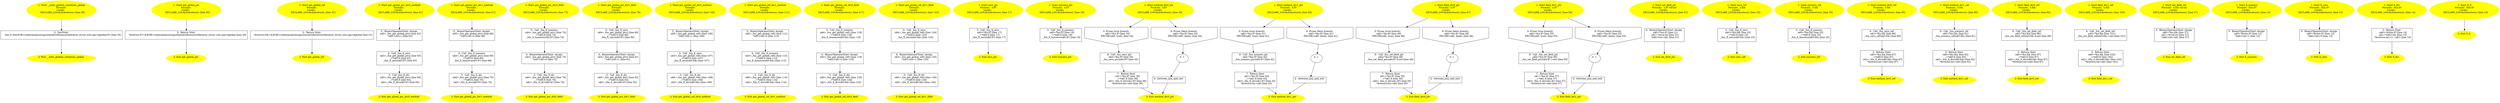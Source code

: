 /* @generated */
digraph iCFG {
"__infer_globals_initializer_global.bdc08c089842ce08b974b22a75daf78e_1" [label="1: Start __infer_globals_initializer_global\nFormals: \nLocals:  \n   DECLARE_LOCALS(&return); [line 29]\n " color=yellow style=filled]
	

	 "__infer_globals_initializer_global.bdc08c089842ce08b974b22a75daf78e_1" -> "__infer_globals_initializer_global.bdc08c089842ce08b974b22a75daf78e_3" ;
"__infer_globals_initializer_global.bdc08c089842ce08b974b22a75daf78e_2" [label="2: Exit __infer_globals_initializer_global \n  " color=yellow style=filled]
	

"__infer_globals_initializer_global.bdc08c089842ce08b974b22a75daf78e_3" [label="3:  DeclStmt \n   _fun_X_X(&#GB<codetoanalyze/cpp/shared/reference/reference_struct_e2e.cpp>$global:X*) [line 29]\n " shape="box"]
	

	 "__infer_globals_initializer_global.bdc08c089842ce08b974b22a75daf78e_3" -> "__infer_globals_initializer_global.bdc08c089842ce08b974b22a75daf78e_2" ;
"get_global_ptr#_Z14get_global_ptrv.af67a5fffdc0d043d3f1daec187ebdad_1" [label="1: Start get_global_ptr\nFormals: \nLocals:  \n   DECLARE_LOCALS(&return); [line 30]\n " color=yellow style=filled]
	

	 "get_global_ptr#_Z14get_global_ptrv.af67a5fffdc0d043d3f1daec187ebdad_1" -> "get_global_ptr#_Z14get_global_ptrv.af67a5fffdc0d043d3f1daec187ebdad_3" ;
"get_global_ptr#_Z14get_global_ptrv.af67a5fffdc0d043d3f1daec187ebdad_2" [label="2: Exit get_global_ptr \n  " color=yellow style=filled]
	

"get_global_ptr#_Z14get_global_ptrv.af67a5fffdc0d043d3f1daec187ebdad_3" [label="3:  Return Stmt \n   *&return:X*=&#GB<codetoanalyze/cpp/shared/reference/reference_struct_e2e.cpp>$global [line 30]\n " shape="box"]
	

	 "get_global_ptr#_Z14get_global_ptrv.af67a5fffdc0d043d3f1daec187ebdad_3" -> "get_global_ptr#_Z14get_global_ptrv.af67a5fffdc0d043d3f1daec187ebdad_2" ;
"get_global_ref#_Z14get_global_refv.e28b13b14f5a363fb6e4c61e8a46cf30_1" [label="1: Start get_global_ref\nFormals: \nLocals:  \n   DECLARE_LOCALS(&return); [line 31]\n " color=yellow style=filled]
	

	 "get_global_ref#_Z14get_global_refv.e28b13b14f5a363fb6e4c61e8a46cf30_1" -> "get_global_ref#_Z14get_global_refv.e28b13b14f5a363fb6e4c61e8a46cf30_3" ;
"get_global_ref#_Z14get_global_refv.e28b13b14f5a363fb6e4c61e8a46cf30_2" [label="2: Exit get_global_ref \n  " color=yellow style=filled]
	

"get_global_ref#_Z14get_global_refv.e28b13b14f5a363fb6e4c61e8a46cf30_3" [label="3:  Return Stmt \n   *&return:X&=&#GB<codetoanalyze/cpp/shared/reference/reference_struct_e2e.cpp>$global [line 31]\n " shape="box"]
	

	 "get_global_ref#_Z14get_global_refv.e28b13b14f5a363fb6e4c61e8a46cf30_3" -> "get_global_ref#_Z14get_global_refv.e28b13b14f5a363fb6e4c61e8a46cf30_2" ;
"get_global_ptr_div0_method#_Z26get_global_ptr_div0_methodv.95d3179a9b64c498a3bac615a33812e3_1" [label="1: Start get_global_ptr_div0_method\nFormals: \nLocals:  \n   DECLARE_LOCALS(&return); [line 61]\n " color=yellow style=filled]
	

	 "get_global_ptr_div0_method#_Z26get_global_ptr_div0_methodv.95d3179a9b64c498a3bac615a33812e3_1" -> "get_global_ptr_div0_method#_Z26get_global_ptr_div0_methodv.95d3179a9b64c498a3bac615a33812e3_5" ;
"get_global_ptr_div0_method#_Z26get_global_ptr_div0_methodv.95d3179a9b64c498a3bac615a33812e3_2" [label="2: Exit get_global_ptr_div0_method \n  " color=yellow style=filled]
	

"get_global_ptr_div0_method#_Z26get_global_ptr_div0_methodv.95d3179a9b64c498a3bac615a33812e3_3" [label="3:  Call _fun_X_div \n   n$0=_fun_get_global_ptr() [line 64]\n  _=*n$0:X [line 64]\n  n$2=_fun_X_div(n$0:X*) [line 64]\n " shape="box"]
	

	 "get_global_ptr_div0_method#_Z26get_global_ptr_div0_methodv.95d3179a9b64c498a3bac615a33812e3_3" -> "get_global_ptr_div0_method#_Z26get_global_ptr_div0_methodv.95d3179a9b64c498a3bac615a33812e3_2" ;
"get_global_ptr_div0_method#_Z26get_global_ptr_div0_methodv.95d3179a9b64c498a3bac615a33812e3_4" [label="4:  Call _fun_X_zero \n   n$3=_fun_get_global_ptr() [line 63]\n  _=*n$3:X [line 63]\n  _fun_X_zero(n$3:X*) [line 63]\n " shape="box"]
	

	 "get_global_ptr_div0_method#_Z26get_global_ptr_div0_methodv.95d3179a9b64c498a3bac615a33812e3_4" -> "get_global_ptr_div0_method#_Z26get_global_ptr_div0_methodv.95d3179a9b64c498a3bac615a33812e3_3" ;
"get_global_ptr_div0_method#_Z26get_global_ptr_div0_methodv.95d3179a9b64c498a3bac615a33812e3_5" [label="5:  BinaryOperatorStmt: Assign \n   n$5=_fun_get_global_ptr() [line 62]\n  *n$5.f:int=1 [line 62]\n " shape="box"]
	

	 "get_global_ptr_div0_method#_Z26get_global_ptr_div0_methodv.95d3179a9b64c498a3bac615a33812e3_5" -> "get_global_ptr_div0_method#_Z26get_global_ptr_div0_methodv.95d3179a9b64c498a3bac615a33812e3_4" ;
"get_global_ptr_div1_method#_Z26get_global_ptr_div1_methodv.c04836cdbf088561a60f52cb43699a10_1" [label="1: Start get_global_ptr_div1_method\nFormals: \nLocals:  \n   DECLARE_LOCALS(&return); [line 67]\n " color=yellow style=filled]
	

	 "get_global_ptr_div1_method#_Z26get_global_ptr_div1_methodv.c04836cdbf088561a60f52cb43699a10_1" -> "get_global_ptr_div1_method#_Z26get_global_ptr_div1_methodv.c04836cdbf088561a60f52cb43699a10_5" ;
"get_global_ptr_div1_method#_Z26get_global_ptr_div1_methodv.c04836cdbf088561a60f52cb43699a10_2" [label="2: Exit get_global_ptr_div1_method \n  " color=yellow style=filled]
	

"get_global_ptr_div1_method#_Z26get_global_ptr_div1_methodv.c04836cdbf088561a60f52cb43699a10_3" [label="3:  Call _fun_X_div \n   n$0=_fun_get_global_ptr() [line 70]\n  _=*n$0:X [line 70]\n  n$2=_fun_X_div(n$0:X*) [line 70]\n " shape="box"]
	

	 "get_global_ptr_div1_method#_Z26get_global_ptr_div1_methodv.c04836cdbf088561a60f52cb43699a10_3" -> "get_global_ptr_div1_method#_Z26get_global_ptr_div1_methodv.c04836cdbf088561a60f52cb43699a10_2" ;
"get_global_ptr_div1_method#_Z26get_global_ptr_div1_methodv.c04836cdbf088561a60f52cb43699a10_4" [label="4:  Call _fun_X_nonzero \n   n$3=_fun_get_global_ptr() [line 69]\n  _=*n$3:X [line 69]\n  _fun_X_nonzero(n$3:X*) [line 69]\n " shape="box"]
	

	 "get_global_ptr_div1_method#_Z26get_global_ptr_div1_methodv.c04836cdbf088561a60f52cb43699a10_4" -> "get_global_ptr_div1_method#_Z26get_global_ptr_div1_methodv.c04836cdbf088561a60f52cb43699a10_3" ;
"get_global_ptr_div1_method#_Z26get_global_ptr_div1_methodv.c04836cdbf088561a60f52cb43699a10_5" [label="5:  BinaryOperatorStmt: Assign \n   n$5=_fun_get_global_ptr() [line 68]\n  *n$5.f:int=0 [line 68]\n " shape="box"]
	

	 "get_global_ptr_div1_method#_Z26get_global_ptr_div1_methodv.c04836cdbf088561a60f52cb43699a10_5" -> "get_global_ptr_div1_method#_Z26get_global_ptr_div1_methodv.c04836cdbf088561a60f52cb43699a10_4" ;
"get_global_ptr_div0_field#_Z25get_global_ptr_div0_fieldv.3d8e9cae71416e440467f0b580fa5ad1_1" [label="1: Start get_global_ptr_div0_field\nFormals: \nLocals:  \n   DECLARE_LOCALS(&return); [line 73]\n " color=yellow style=filled]
	

	 "get_global_ptr_div0_field#_Z25get_global_ptr_div0_fieldv.3d8e9cae71416e440467f0b580fa5ad1_1" -> "get_global_ptr_div0_field#_Z25get_global_ptr_div0_fieldv.3d8e9cae71416e440467f0b580fa5ad1_5" ;
"get_global_ptr_div0_field#_Z25get_global_ptr_div0_fieldv.3d8e9cae71416e440467f0b580fa5ad1_2" [label="2: Exit get_global_ptr_div0_field \n  " color=yellow style=filled]
	

"get_global_ptr_div0_field#_Z25get_global_ptr_div0_fieldv.3d8e9cae71416e440467f0b580fa5ad1_3" [label="3:  Call _fun_X_div \n   n$0=_fun_get_global_ptr() [line 76]\n  _=*n$0:X [line 76]\n  n$2=_fun_X_div(n$0:X*) [line 76]\n " shape="box"]
	

	 "get_global_ptr_div0_field#_Z25get_global_ptr_div0_fieldv.3d8e9cae71416e440467f0b580fa5ad1_3" -> "get_global_ptr_div0_field#_Z25get_global_ptr_div0_fieldv.3d8e9cae71416e440467f0b580fa5ad1_2" ;
"get_global_ptr_div0_field#_Z25get_global_ptr_div0_fieldv.3d8e9cae71416e440467f0b580fa5ad1_4" [label="4:  BinaryOperatorStmt: Assign \n   n$3=_fun_get_global_ptr() [line 75]\n  *n$3.f:int=0 [line 75]\n " shape="box"]
	

	 "get_global_ptr_div0_field#_Z25get_global_ptr_div0_fieldv.3d8e9cae71416e440467f0b580fa5ad1_4" -> "get_global_ptr_div0_field#_Z25get_global_ptr_div0_fieldv.3d8e9cae71416e440467f0b580fa5ad1_3" ;
"get_global_ptr_div0_field#_Z25get_global_ptr_div0_fieldv.3d8e9cae71416e440467f0b580fa5ad1_5" [label="5:  Call _fun_X_nonzero \n   n$4=_fun_get_global_ptr() [line 74]\n  _=*n$4:X [line 74]\n  _fun_X_nonzero(n$4:X*) [line 74]\n " shape="box"]
	

	 "get_global_ptr_div0_field#_Z25get_global_ptr_div0_fieldv.3d8e9cae71416e440467f0b580fa5ad1_5" -> "get_global_ptr_div0_field#_Z25get_global_ptr_div0_fieldv.3d8e9cae71416e440467f0b580fa5ad1_4" ;
"get_global_ptr_div1_field#_Z25get_global_ptr_div1_fieldv.a36e91dd937ac2e5f09dccb3793a9639_1" [label="1: Start get_global_ptr_div1_field\nFormals: \nLocals:  \n   DECLARE_LOCALS(&return); [line 79]\n " color=yellow style=filled]
	

	 "get_global_ptr_div1_field#_Z25get_global_ptr_div1_fieldv.a36e91dd937ac2e5f09dccb3793a9639_1" -> "get_global_ptr_div1_field#_Z25get_global_ptr_div1_fieldv.a36e91dd937ac2e5f09dccb3793a9639_5" ;
"get_global_ptr_div1_field#_Z25get_global_ptr_div1_fieldv.a36e91dd937ac2e5f09dccb3793a9639_2" [label="2: Exit get_global_ptr_div1_field \n  " color=yellow style=filled]
	

"get_global_ptr_div1_field#_Z25get_global_ptr_div1_fieldv.a36e91dd937ac2e5f09dccb3793a9639_3" [label="3:  Call _fun_X_div \n   n$0=_fun_get_global_ptr() [line 82]\n  _=*n$0:X [line 82]\n  n$2=_fun_X_div(n$0:X*) [line 82]\n " shape="box"]
	

	 "get_global_ptr_div1_field#_Z25get_global_ptr_div1_fieldv.a36e91dd937ac2e5f09dccb3793a9639_3" -> "get_global_ptr_div1_field#_Z25get_global_ptr_div1_fieldv.a36e91dd937ac2e5f09dccb3793a9639_2" ;
"get_global_ptr_div1_field#_Z25get_global_ptr_div1_fieldv.a36e91dd937ac2e5f09dccb3793a9639_4" [label="4:  BinaryOperatorStmt: Assign \n   n$3=_fun_get_global_ptr() [line 81]\n  *n$3.f:int=1 [line 81]\n " shape="box"]
	

	 "get_global_ptr_div1_field#_Z25get_global_ptr_div1_fieldv.a36e91dd937ac2e5f09dccb3793a9639_4" -> "get_global_ptr_div1_field#_Z25get_global_ptr_div1_fieldv.a36e91dd937ac2e5f09dccb3793a9639_3" ;
"get_global_ptr_div1_field#_Z25get_global_ptr_div1_fieldv.a36e91dd937ac2e5f09dccb3793a9639_5" [label="5:  Call _fun_X_zero \n   n$4=_fun_get_global_ptr() [line 80]\n  _=*n$4:X [line 80]\n  _fun_X_zero(n$4:X*) [line 80]\n " shape="box"]
	

	 "get_global_ptr_div1_field#_Z25get_global_ptr_div1_fieldv.a36e91dd937ac2e5f09dccb3793a9639_5" -> "get_global_ptr_div1_field#_Z25get_global_ptr_div1_fieldv.a36e91dd937ac2e5f09dccb3793a9639_4" ;
"get_global_ref_div0_method#_Z26get_global_ref_div0_methodv.684bb34ad780aac398e997746ff34f96_1" [label="1: Start get_global_ref_div0_method\nFormals: \nLocals:  \n   DECLARE_LOCALS(&return); [line 105]\n " color=yellow style=filled]
	

	 "get_global_ref_div0_method#_Z26get_global_ref_div0_methodv.684bb34ad780aac398e997746ff34f96_1" -> "get_global_ref_div0_method#_Z26get_global_ref_div0_methodv.684bb34ad780aac398e997746ff34f96_5" ;
"get_global_ref_div0_method#_Z26get_global_ref_div0_methodv.684bb34ad780aac398e997746ff34f96_2" [label="2: Exit get_global_ref_div0_method \n  " color=yellow style=filled]
	

"get_global_ref_div0_method#_Z26get_global_ref_div0_methodv.684bb34ad780aac398e997746ff34f96_3" [label="3:  Call _fun_X_div \n   n$0=_fun_get_global_ref() [line 108]\n  _=*n$0:X [line 108]\n  n$2=_fun_X_div(n$0:X&) [line 108]\n " shape="box"]
	

	 "get_global_ref_div0_method#_Z26get_global_ref_div0_methodv.684bb34ad780aac398e997746ff34f96_3" -> "get_global_ref_div0_method#_Z26get_global_ref_div0_methodv.684bb34ad780aac398e997746ff34f96_2" ;
"get_global_ref_div0_method#_Z26get_global_ref_div0_methodv.684bb34ad780aac398e997746ff34f96_4" [label="4:  Call _fun_X_zero \n   n$3=_fun_get_global_ref() [line 107]\n  _=*n$3:X [line 107]\n  _fun_X_zero(n$3:X&) [line 107]\n " shape="box"]
	

	 "get_global_ref_div0_method#_Z26get_global_ref_div0_methodv.684bb34ad780aac398e997746ff34f96_4" -> "get_global_ref_div0_method#_Z26get_global_ref_div0_methodv.684bb34ad780aac398e997746ff34f96_3" ;
"get_global_ref_div0_method#_Z26get_global_ref_div0_methodv.684bb34ad780aac398e997746ff34f96_5" [label="5:  BinaryOperatorStmt: Assign \n   n$5=_fun_get_global_ref() [line 106]\n  *n$5.f:int=1 [line 106]\n " shape="box"]
	

	 "get_global_ref_div0_method#_Z26get_global_ref_div0_methodv.684bb34ad780aac398e997746ff34f96_5" -> "get_global_ref_div0_method#_Z26get_global_ref_div0_methodv.684bb34ad780aac398e997746ff34f96_4" ;
"get_global_ref_div1_method#_Z26get_global_ref_div1_methodv.b216385e5ab0459b7fc63fae401cb6dd_1" [label="1: Start get_global_ref_div1_method\nFormals: \nLocals:  \n   DECLARE_LOCALS(&return); [line 111]\n " color=yellow style=filled]
	

	 "get_global_ref_div1_method#_Z26get_global_ref_div1_methodv.b216385e5ab0459b7fc63fae401cb6dd_1" -> "get_global_ref_div1_method#_Z26get_global_ref_div1_methodv.b216385e5ab0459b7fc63fae401cb6dd_5" ;
"get_global_ref_div1_method#_Z26get_global_ref_div1_methodv.b216385e5ab0459b7fc63fae401cb6dd_2" [label="2: Exit get_global_ref_div1_method \n  " color=yellow style=filled]
	

"get_global_ref_div1_method#_Z26get_global_ref_div1_methodv.b216385e5ab0459b7fc63fae401cb6dd_3" [label="3:  Call _fun_X_div \n   n$0=_fun_get_global_ref() [line 114]\n  _=*n$0:X [line 114]\n  n$2=_fun_X_div(n$0:X&) [line 114]\n " shape="box"]
	

	 "get_global_ref_div1_method#_Z26get_global_ref_div1_methodv.b216385e5ab0459b7fc63fae401cb6dd_3" -> "get_global_ref_div1_method#_Z26get_global_ref_div1_methodv.b216385e5ab0459b7fc63fae401cb6dd_2" ;
"get_global_ref_div1_method#_Z26get_global_ref_div1_methodv.b216385e5ab0459b7fc63fae401cb6dd_4" [label="4:  Call _fun_X_nonzero \n   n$3=_fun_get_global_ref() [line 113]\n  _=*n$3:X [line 113]\n  _fun_X_nonzero(n$3:X&) [line 113]\n " shape="box"]
	

	 "get_global_ref_div1_method#_Z26get_global_ref_div1_methodv.b216385e5ab0459b7fc63fae401cb6dd_4" -> "get_global_ref_div1_method#_Z26get_global_ref_div1_methodv.b216385e5ab0459b7fc63fae401cb6dd_3" ;
"get_global_ref_div1_method#_Z26get_global_ref_div1_methodv.b216385e5ab0459b7fc63fae401cb6dd_5" [label="5:  BinaryOperatorStmt: Assign \n   n$5=_fun_get_global_ref() [line 112]\n  *n$5.f:int=0 [line 112]\n " shape="box"]
	

	 "get_global_ref_div1_method#_Z26get_global_ref_div1_methodv.b216385e5ab0459b7fc63fae401cb6dd_5" -> "get_global_ref_div1_method#_Z26get_global_ref_div1_methodv.b216385e5ab0459b7fc63fae401cb6dd_4" ;
"get_global_ref_div0_field#_Z25get_global_ref_div0_fieldv.fb336a8d7a964aa668069054ac80f248_1" [label="1: Start get_global_ref_div0_field\nFormals: \nLocals:  \n   DECLARE_LOCALS(&return); [line 117]\n " color=yellow style=filled]
	

	 "get_global_ref_div0_field#_Z25get_global_ref_div0_fieldv.fb336a8d7a964aa668069054ac80f248_1" -> "get_global_ref_div0_field#_Z25get_global_ref_div0_fieldv.fb336a8d7a964aa668069054ac80f248_5" ;
"get_global_ref_div0_field#_Z25get_global_ref_div0_fieldv.fb336a8d7a964aa668069054ac80f248_2" [label="2: Exit get_global_ref_div0_field \n  " color=yellow style=filled]
	

"get_global_ref_div0_field#_Z25get_global_ref_div0_fieldv.fb336a8d7a964aa668069054ac80f248_3" [label="3:  Call _fun_X_div \n   n$0=_fun_get_global_ref() [line 120]\n  _=*n$0:X [line 120]\n  n$2=_fun_X_div(n$0:X&) [line 120]\n " shape="box"]
	

	 "get_global_ref_div0_field#_Z25get_global_ref_div0_fieldv.fb336a8d7a964aa668069054ac80f248_3" -> "get_global_ref_div0_field#_Z25get_global_ref_div0_fieldv.fb336a8d7a964aa668069054ac80f248_2" ;
"get_global_ref_div0_field#_Z25get_global_ref_div0_fieldv.fb336a8d7a964aa668069054ac80f248_4" [label="4:  BinaryOperatorStmt: Assign \n   n$3=_fun_get_global_ref() [line 119]\n  *n$3.f:int=0 [line 119]\n " shape="box"]
	

	 "get_global_ref_div0_field#_Z25get_global_ref_div0_fieldv.fb336a8d7a964aa668069054ac80f248_4" -> "get_global_ref_div0_field#_Z25get_global_ref_div0_fieldv.fb336a8d7a964aa668069054ac80f248_3" ;
"get_global_ref_div0_field#_Z25get_global_ref_div0_fieldv.fb336a8d7a964aa668069054ac80f248_5" [label="5:  Call _fun_X_nonzero \n   n$4=_fun_get_global_ref() [line 118]\n  _=*n$4:X [line 118]\n  _fun_X_nonzero(n$4:X&) [line 118]\n " shape="box"]
	

	 "get_global_ref_div0_field#_Z25get_global_ref_div0_fieldv.fb336a8d7a964aa668069054ac80f248_5" -> "get_global_ref_div0_field#_Z25get_global_ref_div0_fieldv.fb336a8d7a964aa668069054ac80f248_4" ;
"get_global_ref_div1_field#_Z25get_global_ref_div1_fieldv.d1cf014a8a7594c25502e7467036db43_1" [label="1: Start get_global_ref_div1_field\nFormals: \nLocals:  \n   DECLARE_LOCALS(&return); [line 123]\n " color=yellow style=filled]
	

	 "get_global_ref_div1_field#_Z25get_global_ref_div1_fieldv.d1cf014a8a7594c25502e7467036db43_1" -> "get_global_ref_div1_field#_Z25get_global_ref_div1_fieldv.d1cf014a8a7594c25502e7467036db43_5" ;
"get_global_ref_div1_field#_Z25get_global_ref_div1_fieldv.d1cf014a8a7594c25502e7467036db43_2" [label="2: Exit get_global_ref_div1_field \n  " color=yellow style=filled]
	

"get_global_ref_div1_field#_Z25get_global_ref_div1_fieldv.d1cf014a8a7594c25502e7467036db43_3" [label="3:  Call _fun_X_div \n   n$0=_fun_get_global_ref() [line 126]\n  _=*n$0:X [line 126]\n  n$2=_fun_X_div(n$0:X&) [line 126]\n " shape="box"]
	

	 "get_global_ref_div1_field#_Z25get_global_ref_div1_fieldv.d1cf014a8a7594c25502e7467036db43_3" -> "get_global_ref_div1_field#_Z25get_global_ref_div1_fieldv.d1cf014a8a7594c25502e7467036db43_2" ;
"get_global_ref_div1_field#_Z25get_global_ref_div1_fieldv.d1cf014a8a7594c25502e7467036db43_4" [label="4:  BinaryOperatorStmt: Assign \n   n$3=_fun_get_global_ref() [line 125]\n  *n$3.f:int=1 [line 125]\n " shape="box"]
	

	 "get_global_ref_div1_field#_Z25get_global_ref_div1_fieldv.d1cf014a8a7594c25502e7467036db43_4" -> "get_global_ref_div1_field#_Z25get_global_ref_div1_fieldv.d1cf014a8a7594c25502e7467036db43_3" ;
"get_global_ref_div1_field#_Z25get_global_ref_div1_fieldv.d1cf014a8a7594c25502e7467036db43_5" [label="5:  Call _fun_X_zero \n   n$4=_fun_get_global_ref() [line 124]\n  _=*n$4:X [line 124]\n  _fun_X_zero(n$4:X&) [line 124]\n " shape="box"]
	

	 "get_global_ref_div1_field#_Z25get_global_ref_div1_fieldv.d1cf014a8a7594c25502e7467036db43_5" -> "get_global_ref_div1_field#_Z25get_global_ref_div1_fieldv.d1cf014a8a7594c25502e7467036db43_4" ;
"zero_ptr#_Z8zero_ptrP1X.116c76a845da4635b8015868b6f88148_1" [label="1: Start zero_ptr\nFormals:  x:X*\nLocals:  \n   DECLARE_LOCALS(&return); [line 17]\n " color=yellow style=filled]
	

	 "zero_ptr#_Z8zero_ptrP1X.116c76a845da4635b8015868b6f88148_1" -> "zero_ptr#_Z8zero_ptrP1X.116c76a845da4635b8015868b6f88148_3" ;
"zero_ptr#_Z8zero_ptrP1X.116c76a845da4635b8015868b6f88148_2" [label="2: Exit zero_ptr \n  " color=yellow style=filled]
	

"zero_ptr#_Z8zero_ptrP1X.116c76a845da4635b8015868b6f88148_3" [label="3:  Call _fun_X_zero \n   n$0=*&x:X* [line 17]\n  _=*n$0:X [line 17]\n  _fun_X_zero(n$0:X*) [line 17]\n " shape="box"]
	

	 "zero_ptr#_Z8zero_ptrP1X.116c76a845da4635b8015868b6f88148_3" -> "zero_ptr#_Z8zero_ptrP1X.116c76a845da4635b8015868b6f88148_2" ;
"nonzero_ptr#_Z11nonzero_ptrP1X.c3cdb6c53c9a4b1c0acd4ddb69db5a37_1" [label="1: Start nonzero_ptr\nFormals:  x:X*\nLocals:  \n   DECLARE_LOCALS(&return); [line 19]\n " color=yellow style=filled]
	

	 "nonzero_ptr#_Z11nonzero_ptrP1X.c3cdb6c53c9a4b1c0acd4ddb69db5a37_1" -> "nonzero_ptr#_Z11nonzero_ptrP1X.c3cdb6c53c9a4b1c0acd4ddb69db5a37_3" ;
"nonzero_ptr#_Z11nonzero_ptrP1X.c3cdb6c53c9a4b1c0acd4ddb69db5a37_2" [label="2: Exit nonzero_ptr \n  " color=yellow style=filled]
	

"nonzero_ptr#_Z11nonzero_ptrP1X.c3cdb6c53c9a4b1c0acd4ddb69db5a37_3" [label="3:  Call _fun_X_nonzero \n   n$0=*&x:X* [line 19]\n  _=*n$0:X [line 19]\n  _fun_X_nonzero(n$0:X*) [line 19]\n " shape="box"]
	

	 "nonzero_ptr#_Z11nonzero_ptrP1X.c3cdb6c53c9a4b1c0acd4ddb69db5a37_3" -> "nonzero_ptr#_Z11nonzero_ptrP1X.c3cdb6c53c9a4b1c0acd4ddb69db5a37_2" ;
"method_div0_ptr#_Z15method_div0_ptrP1X.89748dda027601789e559d77df3bd502_1" [label="1: Start method_div0_ptr\nFormals:  x:X*\nLocals:  \n   DECLARE_LOCALS(&return); [line 33]\n " color=yellow style=filled]
	

	 "method_div0_ptr#_Z15method_div0_ptrP1X.89748dda027601789e559d77df3bd502_1" -> "method_div0_ptr#_Z15method_div0_ptrP1X.89748dda027601789e559d77df3bd502_5" ;
	 "method_div0_ptr#_Z15method_div0_ptrP1X.89748dda027601789e559d77df3bd502_1" -> "method_div0_ptr#_Z15method_div0_ptrP1X.89748dda027601789e559d77df3bd502_6" ;
"method_div0_ptr#_Z15method_div0_ptrP1X.89748dda027601789e559d77df3bd502_2" [label="2: Exit method_div0_ptr \n  " color=yellow style=filled]
	

"method_div0_ptr#_Z15method_div0_ptrP1X.89748dda027601789e559d77df3bd502_3" [label="3: + \n  " ]
	

	 "method_div0_ptr#_Z15method_div0_ptrP1X.89748dda027601789e559d77df3bd502_3" -> "method_div0_ptr#_Z15method_div0_ptrP1X.89748dda027601789e559d77df3bd502_4" ;
"method_div0_ptr#_Z15method_div0_ptrP1X.89748dda027601789e559d77df3bd502_4" [label="4:  between_join_and_exit \n  " shape="box"]
	

	 "method_div0_ptr#_Z15method_div0_ptrP1X.89748dda027601789e559d77df3bd502_4" -> "method_div0_ptr#_Z15method_div0_ptrP1X.89748dda027601789e559d77df3bd502_2" ;
"method_div0_ptr#_Z15method_div0_ptrP1X.89748dda027601789e559d77df3bd502_5" [label="5: Prune (true branch) \n   n$0=*&x:X* [line 34]\n  PRUNE(n$0, true); [line 34]\n " shape="invhouse"]
	

	 "method_div0_ptr#_Z15method_div0_ptrP1X.89748dda027601789e559d77df3bd502_5" -> "method_div0_ptr#_Z15method_div0_ptrP1X.89748dda027601789e559d77df3bd502_8" ;
"method_div0_ptr#_Z15method_div0_ptrP1X.89748dda027601789e559d77df3bd502_6" [label="6: Prune (false branch) \n   n$0=*&x:X* [line 34]\n  PRUNE(!n$0, false); [line 34]\n " shape="invhouse"]
	

	 "method_div0_ptr#_Z15method_div0_ptrP1X.89748dda027601789e559d77df3bd502_6" -> "method_div0_ptr#_Z15method_div0_ptrP1X.89748dda027601789e559d77df3bd502_3" ;
"method_div0_ptr#_Z15method_div0_ptrP1X.89748dda027601789e559d77df3bd502_7" [label="7:  Return Stmt \n   n$1=*&x:X* [line 36]\n  _=*n$1:X [line 36]\n  n$3=_fun_X_div(n$1:X*) [line 36]\n  *&return:int=n$3 [line 36]\n " shape="box"]
	

	 "method_div0_ptr#_Z15method_div0_ptrP1X.89748dda027601789e559d77df3bd502_7" -> "method_div0_ptr#_Z15method_div0_ptrP1X.89748dda027601789e559d77df3bd502_2" ;
"method_div0_ptr#_Z15method_div0_ptrP1X.89748dda027601789e559d77df3bd502_8" [label="8:  Call _fun_zero_ptr \n   n$4=*&x:X* [line 35]\n  _fun_zero_ptr(n$4:X*) [line 35]\n " shape="box"]
	

	 "method_div0_ptr#_Z15method_div0_ptrP1X.89748dda027601789e559d77df3bd502_8" -> "method_div0_ptr#_Z15method_div0_ptrP1X.89748dda027601789e559d77df3bd502_7" ;
"method_div1_ptr#_Z15method_div1_ptrP1X.bca763ecaac4ee9e4e051ad3a1a68639_1" [label="1: Start method_div1_ptr\nFormals:  x:X*\nLocals:  \n   DECLARE_LOCALS(&return); [line 40]\n " color=yellow style=filled]
	

	 "method_div1_ptr#_Z15method_div1_ptrP1X.bca763ecaac4ee9e4e051ad3a1a68639_1" -> "method_div1_ptr#_Z15method_div1_ptrP1X.bca763ecaac4ee9e4e051ad3a1a68639_5" ;
	 "method_div1_ptr#_Z15method_div1_ptrP1X.bca763ecaac4ee9e4e051ad3a1a68639_1" -> "method_div1_ptr#_Z15method_div1_ptrP1X.bca763ecaac4ee9e4e051ad3a1a68639_6" ;
"method_div1_ptr#_Z15method_div1_ptrP1X.bca763ecaac4ee9e4e051ad3a1a68639_2" [label="2: Exit method_div1_ptr \n  " color=yellow style=filled]
	

"method_div1_ptr#_Z15method_div1_ptrP1X.bca763ecaac4ee9e4e051ad3a1a68639_3" [label="3: + \n  " ]
	

	 "method_div1_ptr#_Z15method_div1_ptrP1X.bca763ecaac4ee9e4e051ad3a1a68639_3" -> "method_div1_ptr#_Z15method_div1_ptrP1X.bca763ecaac4ee9e4e051ad3a1a68639_4" ;
"method_div1_ptr#_Z15method_div1_ptrP1X.bca763ecaac4ee9e4e051ad3a1a68639_4" [label="4:  between_join_and_exit \n  " shape="box"]
	

	 "method_div1_ptr#_Z15method_div1_ptrP1X.bca763ecaac4ee9e4e051ad3a1a68639_4" -> "method_div1_ptr#_Z15method_div1_ptrP1X.bca763ecaac4ee9e4e051ad3a1a68639_2" ;
"method_div1_ptr#_Z15method_div1_ptrP1X.bca763ecaac4ee9e4e051ad3a1a68639_5" [label="5: Prune (true branch) \n   n$0=*&x:X* [line 41]\n  PRUNE(n$0, true); [line 41]\n " shape="invhouse"]
	

	 "method_div1_ptr#_Z15method_div1_ptrP1X.bca763ecaac4ee9e4e051ad3a1a68639_5" -> "method_div1_ptr#_Z15method_div1_ptrP1X.bca763ecaac4ee9e4e051ad3a1a68639_8" ;
"method_div1_ptr#_Z15method_div1_ptrP1X.bca763ecaac4ee9e4e051ad3a1a68639_6" [label="6: Prune (false branch) \n   n$0=*&x:X* [line 41]\n  PRUNE(!n$0, false); [line 41]\n " shape="invhouse"]
	

	 "method_div1_ptr#_Z15method_div1_ptrP1X.bca763ecaac4ee9e4e051ad3a1a68639_6" -> "method_div1_ptr#_Z15method_div1_ptrP1X.bca763ecaac4ee9e4e051ad3a1a68639_3" ;
"method_div1_ptr#_Z15method_div1_ptrP1X.bca763ecaac4ee9e4e051ad3a1a68639_7" [label="7:  Return Stmt \n   n$1=*&x:X* [line 43]\n  _=*n$1:X [line 43]\n  n$3=_fun_X_div(n$1:X*) [line 43]\n  *&return:int=n$3 [line 43]\n " shape="box"]
	

	 "method_div1_ptr#_Z15method_div1_ptrP1X.bca763ecaac4ee9e4e051ad3a1a68639_7" -> "method_div1_ptr#_Z15method_div1_ptrP1X.bca763ecaac4ee9e4e051ad3a1a68639_2" ;
"method_div1_ptr#_Z15method_div1_ptrP1X.bca763ecaac4ee9e4e051ad3a1a68639_8" [label="8:  Call _fun_nonzero_ptr \n   n$4=*&x:X* [line 42]\n  _fun_nonzero_ptr(n$4:X*) [line 42]\n " shape="box"]
	

	 "method_div1_ptr#_Z15method_div1_ptrP1X.bca763ecaac4ee9e4e051ad3a1a68639_8" -> "method_div1_ptr#_Z15method_div1_ptrP1X.bca763ecaac4ee9e4e051ad3a1a68639_7" ;
"field_div0_ptr#_Z14field_div0_ptrP1X.dd7817bc5e741382fd4c50ecc2b5232f_1" [label="1: Start field_div0_ptr\nFormals:  x:X*\nLocals:  \n   DECLARE_LOCALS(&return); [line 47]\n " color=yellow style=filled]
	

	 "field_div0_ptr#_Z14field_div0_ptrP1X.dd7817bc5e741382fd4c50ecc2b5232f_1" -> "field_div0_ptr#_Z14field_div0_ptrP1X.dd7817bc5e741382fd4c50ecc2b5232f_5" ;
	 "field_div0_ptr#_Z14field_div0_ptrP1X.dd7817bc5e741382fd4c50ecc2b5232f_1" -> "field_div0_ptr#_Z14field_div0_ptrP1X.dd7817bc5e741382fd4c50ecc2b5232f_6" ;
"field_div0_ptr#_Z14field_div0_ptrP1X.dd7817bc5e741382fd4c50ecc2b5232f_2" [label="2: Exit field_div0_ptr \n  " color=yellow style=filled]
	

"field_div0_ptr#_Z14field_div0_ptrP1X.dd7817bc5e741382fd4c50ecc2b5232f_3" [label="3: + \n  " ]
	

	 "field_div0_ptr#_Z14field_div0_ptrP1X.dd7817bc5e741382fd4c50ecc2b5232f_3" -> "field_div0_ptr#_Z14field_div0_ptrP1X.dd7817bc5e741382fd4c50ecc2b5232f_4" ;
"field_div0_ptr#_Z14field_div0_ptrP1X.dd7817bc5e741382fd4c50ecc2b5232f_4" [label="4:  between_join_and_exit \n  " shape="box"]
	

	 "field_div0_ptr#_Z14field_div0_ptrP1X.dd7817bc5e741382fd4c50ecc2b5232f_4" -> "field_div0_ptr#_Z14field_div0_ptrP1X.dd7817bc5e741382fd4c50ecc2b5232f_2" ;
"field_div0_ptr#_Z14field_div0_ptrP1X.dd7817bc5e741382fd4c50ecc2b5232f_5" [label="5: Prune (true branch) \n   n$0=*&x:X* [line 48]\n  PRUNE(n$0, true); [line 48]\n " shape="invhouse"]
	

	 "field_div0_ptr#_Z14field_div0_ptrP1X.dd7817bc5e741382fd4c50ecc2b5232f_5" -> "field_div0_ptr#_Z14field_div0_ptrP1X.dd7817bc5e741382fd4c50ecc2b5232f_8" ;
"field_div0_ptr#_Z14field_div0_ptrP1X.dd7817bc5e741382fd4c50ecc2b5232f_6" [label="6: Prune (false branch) \n   n$0=*&x:X* [line 48]\n  PRUNE(!n$0, false); [line 48]\n " shape="invhouse"]
	

	 "field_div0_ptr#_Z14field_div0_ptrP1X.dd7817bc5e741382fd4c50ecc2b5232f_6" -> "field_div0_ptr#_Z14field_div0_ptrP1X.dd7817bc5e741382fd4c50ecc2b5232f_3" ;
"field_div0_ptr#_Z14field_div0_ptrP1X.dd7817bc5e741382fd4c50ecc2b5232f_7" [label="7:  Return Stmt \n   n$1=*&x:X* [line 50]\n  _=*n$1:X [line 50]\n  n$3=_fun_X_div(n$1:X*) [line 50]\n  *&return:int=n$3 [line 50]\n " shape="box"]
	

	 "field_div0_ptr#_Z14field_div0_ptrP1X.dd7817bc5e741382fd4c50ecc2b5232f_7" -> "field_div0_ptr#_Z14field_div0_ptrP1X.dd7817bc5e741382fd4c50ecc2b5232f_2" ;
"field_div0_ptr#_Z14field_div0_ptrP1X.dd7817bc5e741382fd4c50ecc2b5232f_8" [label="8:  Call _fun_set_field_ptr \n   n$4=*&x:X* [line 49]\n  _fun_set_field_ptr(n$4:X*,0:int) [line 49]\n " shape="box"]
	

	 "field_div0_ptr#_Z14field_div0_ptrP1X.dd7817bc5e741382fd4c50ecc2b5232f_8" -> "field_div0_ptr#_Z14field_div0_ptrP1X.dd7817bc5e741382fd4c50ecc2b5232f_7" ;
"field_div1_ptr#_Z14field_div1_ptrP1X.815a8370627b5e78bb1fad6408d1711b_1" [label="1: Start field_div1_ptr\nFormals:  x:X*\nLocals:  \n   DECLARE_LOCALS(&return); [line 54]\n " color=yellow style=filled]
	

	 "field_div1_ptr#_Z14field_div1_ptrP1X.815a8370627b5e78bb1fad6408d1711b_1" -> "field_div1_ptr#_Z14field_div1_ptrP1X.815a8370627b5e78bb1fad6408d1711b_5" ;
	 "field_div1_ptr#_Z14field_div1_ptrP1X.815a8370627b5e78bb1fad6408d1711b_1" -> "field_div1_ptr#_Z14field_div1_ptrP1X.815a8370627b5e78bb1fad6408d1711b_6" ;
"field_div1_ptr#_Z14field_div1_ptrP1X.815a8370627b5e78bb1fad6408d1711b_2" [label="2: Exit field_div1_ptr \n  " color=yellow style=filled]
	

"field_div1_ptr#_Z14field_div1_ptrP1X.815a8370627b5e78bb1fad6408d1711b_3" [label="3: + \n  " ]
	

	 "field_div1_ptr#_Z14field_div1_ptrP1X.815a8370627b5e78bb1fad6408d1711b_3" -> "field_div1_ptr#_Z14field_div1_ptrP1X.815a8370627b5e78bb1fad6408d1711b_4" ;
"field_div1_ptr#_Z14field_div1_ptrP1X.815a8370627b5e78bb1fad6408d1711b_4" [label="4:  between_join_and_exit \n  " shape="box"]
	

	 "field_div1_ptr#_Z14field_div1_ptrP1X.815a8370627b5e78bb1fad6408d1711b_4" -> "field_div1_ptr#_Z14field_div1_ptrP1X.815a8370627b5e78bb1fad6408d1711b_2" ;
"field_div1_ptr#_Z14field_div1_ptrP1X.815a8370627b5e78bb1fad6408d1711b_5" [label="5: Prune (true branch) \n   n$0=*&x:X* [line 55]\n  PRUNE(n$0, true); [line 55]\n " shape="invhouse"]
	

	 "field_div1_ptr#_Z14field_div1_ptrP1X.815a8370627b5e78bb1fad6408d1711b_5" -> "field_div1_ptr#_Z14field_div1_ptrP1X.815a8370627b5e78bb1fad6408d1711b_8" ;
"field_div1_ptr#_Z14field_div1_ptrP1X.815a8370627b5e78bb1fad6408d1711b_6" [label="6: Prune (false branch) \n   n$0=*&x:X* [line 55]\n  PRUNE(!n$0, false); [line 55]\n " shape="invhouse"]
	

	 "field_div1_ptr#_Z14field_div1_ptrP1X.815a8370627b5e78bb1fad6408d1711b_6" -> "field_div1_ptr#_Z14field_div1_ptrP1X.815a8370627b5e78bb1fad6408d1711b_3" ;
"field_div1_ptr#_Z14field_div1_ptrP1X.815a8370627b5e78bb1fad6408d1711b_7" [label="7:  Return Stmt \n   n$1=*&x:X* [line 57]\n  _=*n$1:X [line 57]\n  n$3=_fun_X_div(n$1:X*) [line 57]\n  *&return:int=n$3 [line 57]\n " shape="box"]
	

	 "field_div1_ptr#_Z14field_div1_ptrP1X.815a8370627b5e78bb1fad6408d1711b_7" -> "field_div1_ptr#_Z14field_div1_ptrP1X.815a8370627b5e78bb1fad6408d1711b_2" ;
"field_div1_ptr#_Z14field_div1_ptrP1X.815a8370627b5e78bb1fad6408d1711b_8" [label="8:  Call _fun_set_field_ptr \n   n$4=*&x:X* [line 56]\n  _fun_set_field_ptr(n$4:X*,1:int) [line 56]\n " shape="box"]
	

	 "field_div1_ptr#_Z14field_div1_ptrP1X.815a8370627b5e78bb1fad6408d1711b_8" -> "field_div1_ptr#_Z14field_div1_ptrP1X.815a8370627b5e78bb1fad6408d1711b_7" ;
"set_field_ptr#_Z13set_field_ptrP1Xi.8c536badb4e0c86a919cf49aba686452_1" [label="1: Start set_field_ptr\nFormals:  x:X* val:int\nLocals:  \n   DECLARE_LOCALS(&return); [line 21]\n " color=yellow style=filled]
	

	 "set_field_ptr#_Z13set_field_ptrP1Xi.8c536badb4e0c86a919cf49aba686452_1" -> "set_field_ptr#_Z13set_field_ptrP1Xi.8c536badb4e0c86a919cf49aba686452_3" ;
"set_field_ptr#_Z13set_field_ptrP1Xi.8c536badb4e0c86a919cf49aba686452_2" [label="2: Exit set_field_ptr \n  " color=yellow style=filled]
	

"set_field_ptr#_Z13set_field_ptrP1Xi.8c536badb4e0c86a919cf49aba686452_3" [label="3:  BinaryOperatorStmt: Assign \n   n$0=*&x:X* [line 21]\n  n$1=*&val:int [line 21]\n  *n$0.f:int=n$1 [line 21]\n " shape="box"]
	

	 "set_field_ptr#_Z13set_field_ptrP1Xi.8c536badb4e0c86a919cf49aba686452_3" -> "set_field_ptr#_Z13set_field_ptrP1Xi.8c536badb4e0c86a919cf49aba686452_2" ;
"zero_ref#_Z8zero_refR1X.0a5427d25f306d5f6b69814ca9bf9af3_1" [label="1: Start zero_ref\nFormals:  x:X&\nLocals:  \n   DECLARE_LOCALS(&return); [line 23]\n " color=yellow style=filled]
	

	 "zero_ref#_Z8zero_refR1X.0a5427d25f306d5f6b69814ca9bf9af3_1" -> "zero_ref#_Z8zero_refR1X.0a5427d25f306d5f6b69814ca9bf9af3_3" ;
"zero_ref#_Z8zero_refR1X.0a5427d25f306d5f6b69814ca9bf9af3_2" [label="2: Exit zero_ref \n  " color=yellow style=filled]
	

"zero_ref#_Z8zero_refR1X.0a5427d25f306d5f6b69814ca9bf9af3_3" [label="3:  Call _fun_X_zero \n   n$0=*&x:X& [line 23]\n  _=*n$0:X [line 23]\n  _fun_X_zero(n$0:X&) [line 23]\n " shape="box"]
	

	 "zero_ref#_Z8zero_refR1X.0a5427d25f306d5f6b69814ca9bf9af3_3" -> "zero_ref#_Z8zero_refR1X.0a5427d25f306d5f6b69814ca9bf9af3_2" ;
"nonzero_ref#_Z11nonzero_refR1X.1902c42313fd460262d4050f1262b76c_1" [label="1: Start nonzero_ref\nFormals:  x:X&\nLocals:  \n   DECLARE_LOCALS(&return); [line 25]\n " color=yellow style=filled]
	

	 "nonzero_ref#_Z11nonzero_refR1X.1902c42313fd460262d4050f1262b76c_1" -> "nonzero_ref#_Z11nonzero_refR1X.1902c42313fd460262d4050f1262b76c_3" ;
"nonzero_ref#_Z11nonzero_refR1X.1902c42313fd460262d4050f1262b76c_2" [label="2: Exit nonzero_ref \n  " color=yellow style=filled]
	

"nonzero_ref#_Z11nonzero_refR1X.1902c42313fd460262d4050f1262b76c_3" [label="3:  Call _fun_X_nonzero \n   n$0=*&x:X& [line 25]\n  _=*n$0:X [line 25]\n  _fun_X_nonzero(n$0:X&) [line 25]\n " shape="box"]
	

	 "nonzero_ref#_Z11nonzero_refR1X.1902c42313fd460262d4050f1262b76c_3" -> "nonzero_ref#_Z11nonzero_refR1X.1902c42313fd460262d4050f1262b76c_2" ;
"method_div0_ref#_Z15method_div0_refR1X.1bb655e06dd728080f6fee4d301fb52f_1" [label="1: Start method_div0_ref\nFormals:  x:X&\nLocals:  \n   DECLARE_LOCALS(&return); [line 85]\n " color=yellow style=filled]
	

	 "method_div0_ref#_Z15method_div0_refR1X.1bb655e06dd728080f6fee4d301fb52f_1" -> "method_div0_ref#_Z15method_div0_refR1X.1bb655e06dd728080f6fee4d301fb52f_4" ;
"method_div0_ref#_Z15method_div0_refR1X.1bb655e06dd728080f6fee4d301fb52f_2" [label="2: Exit method_div0_ref \n  " color=yellow style=filled]
	

"method_div0_ref#_Z15method_div0_refR1X.1bb655e06dd728080f6fee4d301fb52f_3" [label="3:  Return Stmt \n   n$0=*&x:X& [line 87]\n  _=*n$0:X [line 87]\n  n$2=_fun_X_div(n$0:X&) [line 87]\n  *&return:int=n$2 [line 87]\n " shape="box"]
	

	 "method_div0_ref#_Z15method_div0_refR1X.1bb655e06dd728080f6fee4d301fb52f_3" -> "method_div0_ref#_Z15method_div0_refR1X.1bb655e06dd728080f6fee4d301fb52f_2" ;
"method_div0_ref#_Z15method_div0_refR1X.1bb655e06dd728080f6fee4d301fb52f_4" [label="4:  Call _fun_zero_ref \n   n$3=*&x:X& [line 86]\n  _fun_zero_ref(n$3:X&) [line 86]\n " shape="box"]
	

	 "method_div0_ref#_Z15method_div0_refR1X.1bb655e06dd728080f6fee4d301fb52f_4" -> "method_div0_ref#_Z15method_div0_refR1X.1bb655e06dd728080f6fee4d301fb52f_3" ;
"method_div1_ref#_Z15method_div1_refR1X.daf6ae1a4983a7a4bac8877140436ff5_1" [label="1: Start method_div1_ref\nFormals:  x:X&\nLocals:  \n   DECLARE_LOCALS(&return); [line 90]\n " color=yellow style=filled]
	

	 "method_div1_ref#_Z15method_div1_refR1X.daf6ae1a4983a7a4bac8877140436ff5_1" -> "method_div1_ref#_Z15method_div1_refR1X.daf6ae1a4983a7a4bac8877140436ff5_4" ;
"method_div1_ref#_Z15method_div1_refR1X.daf6ae1a4983a7a4bac8877140436ff5_2" [label="2: Exit method_div1_ref \n  " color=yellow style=filled]
	

"method_div1_ref#_Z15method_div1_refR1X.daf6ae1a4983a7a4bac8877140436ff5_3" [label="3:  Return Stmt \n   n$0=*&x:X& [line 92]\n  _=*n$0:X [line 92]\n  n$2=_fun_X_div(n$0:X&) [line 92]\n  *&return:int=n$2 [line 92]\n " shape="box"]
	

	 "method_div1_ref#_Z15method_div1_refR1X.daf6ae1a4983a7a4bac8877140436ff5_3" -> "method_div1_ref#_Z15method_div1_refR1X.daf6ae1a4983a7a4bac8877140436ff5_2" ;
"method_div1_ref#_Z15method_div1_refR1X.daf6ae1a4983a7a4bac8877140436ff5_4" [label="4:  Call _fun_nonzero_ref \n   n$3=*&x:X& [line 91]\n  _fun_nonzero_ref(n$3:X&) [line 91]\n " shape="box"]
	

	 "method_div1_ref#_Z15method_div1_refR1X.daf6ae1a4983a7a4bac8877140436ff5_4" -> "method_div1_ref#_Z15method_div1_refR1X.daf6ae1a4983a7a4bac8877140436ff5_3" ;
"field_div0_ref#_Z14field_div0_refR1X.e9709515a31582ef46b6997717b6c9db_1" [label="1: Start field_div0_ref\nFormals:  x:X&\nLocals:  \n   DECLARE_LOCALS(&return); [line 95]\n " color=yellow style=filled]
	

	 "field_div0_ref#_Z14field_div0_refR1X.e9709515a31582ef46b6997717b6c9db_1" -> "field_div0_ref#_Z14field_div0_refR1X.e9709515a31582ef46b6997717b6c9db_4" ;
"field_div0_ref#_Z14field_div0_refR1X.e9709515a31582ef46b6997717b6c9db_2" [label="2: Exit field_div0_ref \n  " color=yellow style=filled]
	

"field_div0_ref#_Z14field_div0_refR1X.e9709515a31582ef46b6997717b6c9db_3" [label="3:  Return Stmt \n   n$0=*&x:X& [line 97]\n  _=*n$0:X [line 97]\n  n$2=_fun_X_div(n$0:X&) [line 97]\n  *&return:int=n$2 [line 97]\n " shape="box"]
	

	 "field_div0_ref#_Z14field_div0_refR1X.e9709515a31582ef46b6997717b6c9db_3" -> "field_div0_ref#_Z14field_div0_refR1X.e9709515a31582ef46b6997717b6c9db_2" ;
"field_div0_ref#_Z14field_div0_refR1X.e9709515a31582ef46b6997717b6c9db_4" [label="4:  Call _fun_set_field_ref \n   n$3=*&x:X& [line 96]\n  _fun_set_field_ref(n$3:X&,0:int) [line 96]\n " shape="box"]
	

	 "field_div0_ref#_Z14field_div0_refR1X.e9709515a31582ef46b6997717b6c9db_4" -> "field_div0_ref#_Z14field_div0_refR1X.e9709515a31582ef46b6997717b6c9db_3" ;
"field_div1_ref#_Z14field_div1_refR1X.6dd1733293f8a4795c3423cdf157589b_1" [label="1: Start field_div1_ref\nFormals:  x:X&\nLocals:  \n   DECLARE_LOCALS(&return); [line 100]\n " color=yellow style=filled]
	

	 "field_div1_ref#_Z14field_div1_refR1X.6dd1733293f8a4795c3423cdf157589b_1" -> "field_div1_ref#_Z14field_div1_refR1X.6dd1733293f8a4795c3423cdf157589b_4" ;
"field_div1_ref#_Z14field_div1_refR1X.6dd1733293f8a4795c3423cdf157589b_2" [label="2: Exit field_div1_ref \n  " color=yellow style=filled]
	

"field_div1_ref#_Z14field_div1_refR1X.6dd1733293f8a4795c3423cdf157589b_3" [label="3:  Return Stmt \n   n$0=*&x:X& [line 102]\n  _=*n$0:X [line 102]\n  n$2=_fun_X_div(n$0:X&) [line 102]\n  *&return:int=n$2 [line 102]\n " shape="box"]
	

	 "field_div1_ref#_Z14field_div1_refR1X.6dd1733293f8a4795c3423cdf157589b_3" -> "field_div1_ref#_Z14field_div1_refR1X.6dd1733293f8a4795c3423cdf157589b_2" ;
"field_div1_ref#_Z14field_div1_refR1X.6dd1733293f8a4795c3423cdf157589b_4" [label="4:  Call _fun_set_field_ref \n   n$3=*&x:X& [line 101]\n  _fun_set_field_ref(n$3:X&,1:int) [line 101]\n " shape="box"]
	

	 "field_div1_ref#_Z14field_div1_refR1X.6dd1733293f8a4795c3423cdf157589b_4" -> "field_div1_ref#_Z14field_div1_refR1X.6dd1733293f8a4795c3423cdf157589b_3" ;
"set_field_ref#_Z13set_field_refR1Xi.9462d74c213d319726fe99c7c846fa01_1" [label="1: Start set_field_ref\nFormals:  x:X& val:int\nLocals:  \n   DECLARE_LOCALS(&return); [line 27]\n " color=yellow style=filled]
	

	 "set_field_ref#_Z13set_field_refR1Xi.9462d74c213d319726fe99c7c846fa01_1" -> "set_field_ref#_Z13set_field_refR1Xi.9462d74c213d319726fe99c7c846fa01_3" ;
"set_field_ref#_Z13set_field_refR1Xi.9462d74c213d319726fe99c7c846fa01_2" [label="2: Exit set_field_ref \n  " color=yellow style=filled]
	

"set_field_ref#_Z13set_field_refR1Xi.9462d74c213d319726fe99c7c846fa01_3" [label="3:  BinaryOperatorStmt: Assign \n   n$0=*&x:X& [line 27]\n  n$1=*&val:int [line 27]\n  *n$0.f:int=n$1 [line 27]\n " shape="box"]
	

	 "set_field_ref#_Z13set_field_refR1Xi.9462d74c213d319726fe99c7c846fa01_3" -> "set_field_ref#_Z13set_field_refR1Xi.9462d74c213d319726fe99c7c846fa01_2" ;
"nonzero#X#(_ZN1X7nonzeroEv).2573fca1bed3ac1e33f8f506c6474b44_1" [label="1: Start X_nonzero\nFormals:  this:X*\nLocals:  \n   DECLARE_LOCALS(&return); [line 12]\n " color=yellow style=filled]
	

	 "nonzero#X#(_ZN1X7nonzeroEv).2573fca1bed3ac1e33f8f506c6474b44_1" -> "nonzero#X#(_ZN1X7nonzeroEv).2573fca1bed3ac1e33f8f506c6474b44_3" ;
"nonzero#X#(_ZN1X7nonzeroEv).2573fca1bed3ac1e33f8f506c6474b44_2" [label="2: Exit X_nonzero \n  " color=yellow style=filled]
	

"nonzero#X#(_ZN1X7nonzeroEv).2573fca1bed3ac1e33f8f506c6474b44_3" [label="3:  BinaryOperatorStmt: Assign \n   n$0=*&this:X* [line 12]\n  *n$0.f:int=1 [line 12]\n " shape="box"]
	

	 "nonzero#X#(_ZN1X7nonzeroEv).2573fca1bed3ac1e33f8f506c6474b44_3" -> "nonzero#X#(_ZN1X7nonzeroEv).2573fca1bed3ac1e33f8f506c6474b44_2" ;
"zero#X#(_ZN1X4zeroEv).c444db103f7b307f02ac43a6a304dbe1_1" [label="1: Start X_zero\nFormals:  this:X*\nLocals:  \n   DECLARE_LOCALS(&return); [line 13]\n " color=yellow style=filled]
	

	 "zero#X#(_ZN1X4zeroEv).c444db103f7b307f02ac43a6a304dbe1_1" -> "zero#X#(_ZN1X4zeroEv).c444db103f7b307f02ac43a6a304dbe1_3" ;
"zero#X#(_ZN1X4zeroEv).c444db103f7b307f02ac43a6a304dbe1_2" [label="2: Exit X_zero \n  " color=yellow style=filled]
	

"zero#X#(_ZN1X4zeroEv).c444db103f7b307f02ac43a6a304dbe1_3" [label="3:  BinaryOperatorStmt: Assign \n   n$0=*&this:X* [line 13]\n  *n$0.f:int=0 [line 13]\n " shape="box"]
	

	 "zero#X#(_ZN1X4zeroEv).c444db103f7b307f02ac43a6a304dbe1_3" -> "zero#X#(_ZN1X4zeroEv).c444db103f7b307f02ac43a6a304dbe1_2" ;
"div#X#(_ZN1X3divEv).fae6613d1bfa8e05808cbca4d87359bf_1" [label="1: Start X_div\nFormals:  this:X*\nLocals:  \n   DECLARE_LOCALS(&return); [line 14]\n " color=yellow style=filled]
	

	 "div#X#(_ZN1X3divEv).fae6613d1bfa8e05808cbca4d87359bf_1" -> "div#X#(_ZN1X3divEv).fae6613d1bfa8e05808cbca4d87359bf_3" ;
"div#X#(_ZN1X3divEv).fae6613d1bfa8e05808cbca4d87359bf_2" [label="2: Exit X_div \n  " color=yellow style=filled]
	

"div#X#(_ZN1X3divEv).fae6613d1bfa8e05808cbca4d87359bf_3" [label="3:  Return Stmt \n   n$0=*&this:X* [line 14]\n  n$1=*n$0.f:int [line 14]\n  *&return:int=(1 / n$1) [line 14]\n " shape="box"]
	

	 "div#X#(_ZN1X3divEv).fae6613d1bfa8e05808cbca4d87359bf_3" -> "div#X#(_ZN1X3divEv).fae6613d1bfa8e05808cbca4d87359bf_2" ;
"X#X#{_ZN1XC1Ev}.de3838d93566ad3a73011188ff48af20_1" [label="1: Start X_X\nFormals:  this:X*\nLocals:  \n   DECLARE_LOCALS(&return); [line 10]\n " color=yellow style=filled]
	

	 "X#X#{_ZN1XC1Ev}.de3838d93566ad3a73011188ff48af20_1" -> "X#X#{_ZN1XC1Ev}.de3838d93566ad3a73011188ff48af20_2" ;
"X#X#{_ZN1XC1Ev}.de3838d93566ad3a73011188ff48af20_2" [label="2: Exit X_X \n  " color=yellow style=filled]
	

}
